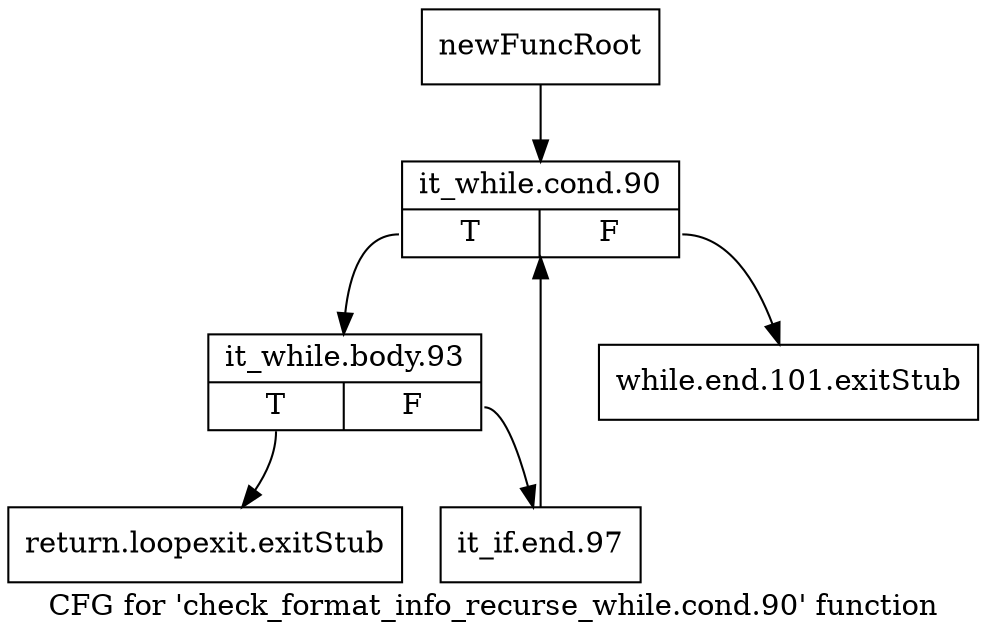 digraph "CFG for 'check_format_info_recurse_while.cond.90' function" {
	label="CFG for 'check_format_info_recurse_while.cond.90' function";

	Node0xa15ae80 [shape=record,label="{newFuncRoot}"];
	Node0xa15ae80 -> Node0xa15b7a0;
	Node0xa15b700 [shape=record,label="{while.end.101.exitStub}"];
	Node0xa15b750 [shape=record,label="{return.loopexit.exitStub}"];
	Node0xa15b7a0 [shape=record,label="{it_while.cond.90|{<s0>T|<s1>F}}"];
	Node0xa15b7a0:s0 -> Node0xa15b7f0;
	Node0xa15b7a0:s1 -> Node0xa15b700;
	Node0xa15b7f0 [shape=record,label="{it_while.body.93|{<s0>T|<s1>F}}"];
	Node0xa15b7f0:s0 -> Node0xa15b750;
	Node0xa15b7f0:s1 -> Node0xa15b840;
	Node0xa15b840 [shape=record,label="{it_if.end.97}"];
	Node0xa15b840 -> Node0xa15b7a0;
}
